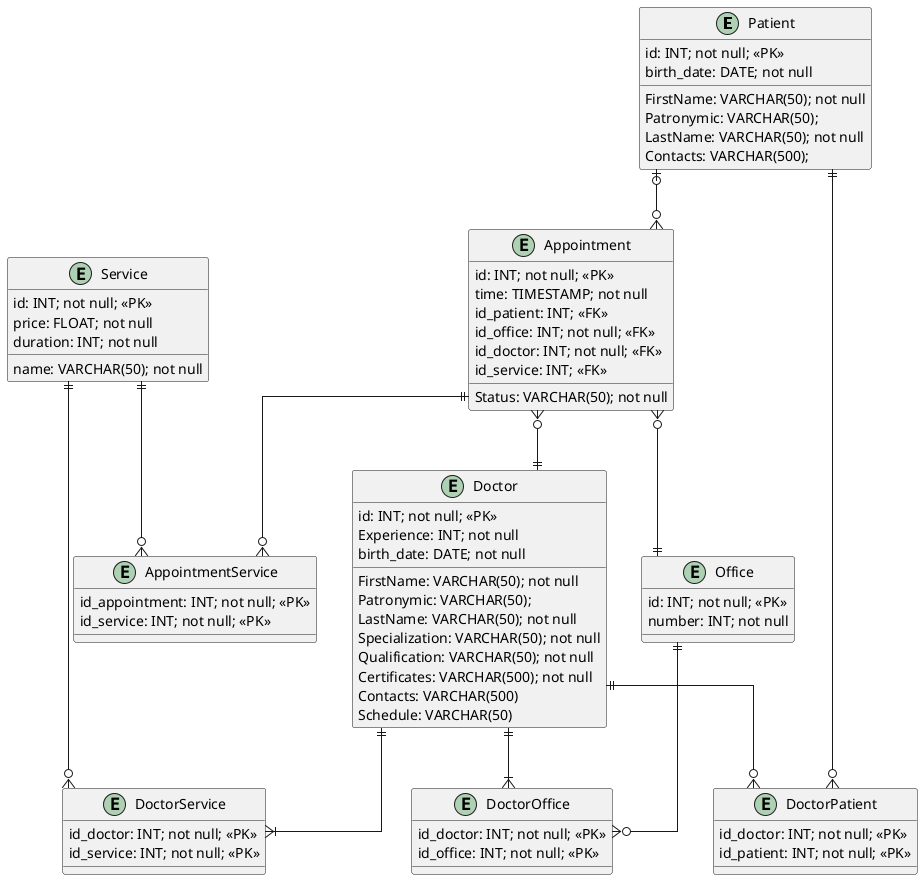 @startuml
skinparam linetype ortho

entity "Patient" as p {
  id: INT; not null; <<PK>>
  FirstName: VARCHAR(50); not null
  Patronymic: VARCHAR(50);
  LastName: VARCHAR(50); not null
  birth_date: DATE; not null
  Contacts: VARCHAR(500);
}

entity "Doctor" as d {
  id: INT; not null; <<PK>>
  FirstName: VARCHAR(50); not null
  Patronymic: VARCHAR(50);
  LastName: VARCHAR(50); not null
  Specialization: VARCHAR(50); not null
  Experience: INT; not null
  Qualification: VARCHAR(50); not null
  Certificates: VARCHAR(500); not null
  birth_date: DATE; not null
  Contacts: VARCHAR(500)
  Schedule: VARCHAR(50)
}

entity "Office" as of {
  id: INT; not null; <<PK>>
  number: INT; not null
}

entity "Appointment" as ap {
  id: INT; not null; <<PK>>
  time: TIMESTAMP; not null
  Status: VARCHAR(50); not null
  id_patient: INT; <<FK>>
  id_office: INT; not null; <<FK>>
  id_doctor: INT; not null; <<FK>>
  id_service: INT; <<FK>>
}

entity "Service" as s {
  id: INT; not null; <<PK>>
  name: VARCHAR(50); not null
  price: FLOAT; not null
  duration: INT; not null
}

entity "AppointmentService" as as {
  id_appointment: INT; not null; <<PK>>
  id_service: INT; not null; <<PK>>
}

entity "DoctorService" as ds {
  id_doctor: INT; not null; <<PK>>
  id_service: INT; not null; <<PK>>
}

entity "DoctorOffice" as do {
  id_doctor: INT; not null; <<PK>>
  id_office: INT; not null; <<PK>>
}

entity "DoctorPatient" as dp {
  id_doctor: INT; not null; <<PK>>
  id_patient: INT; not null; <<PK>>
}

d ||--|{ do
of ||--o{ do
d ||--|{ ds
s ||--o{ ds
d ||--o{ dp
p ||--o{ dp
p |o--o{ ap
ap }o--|| d
ap }o--|| of 
ap ||--o{ as
s ||--o{ as

@enduml
